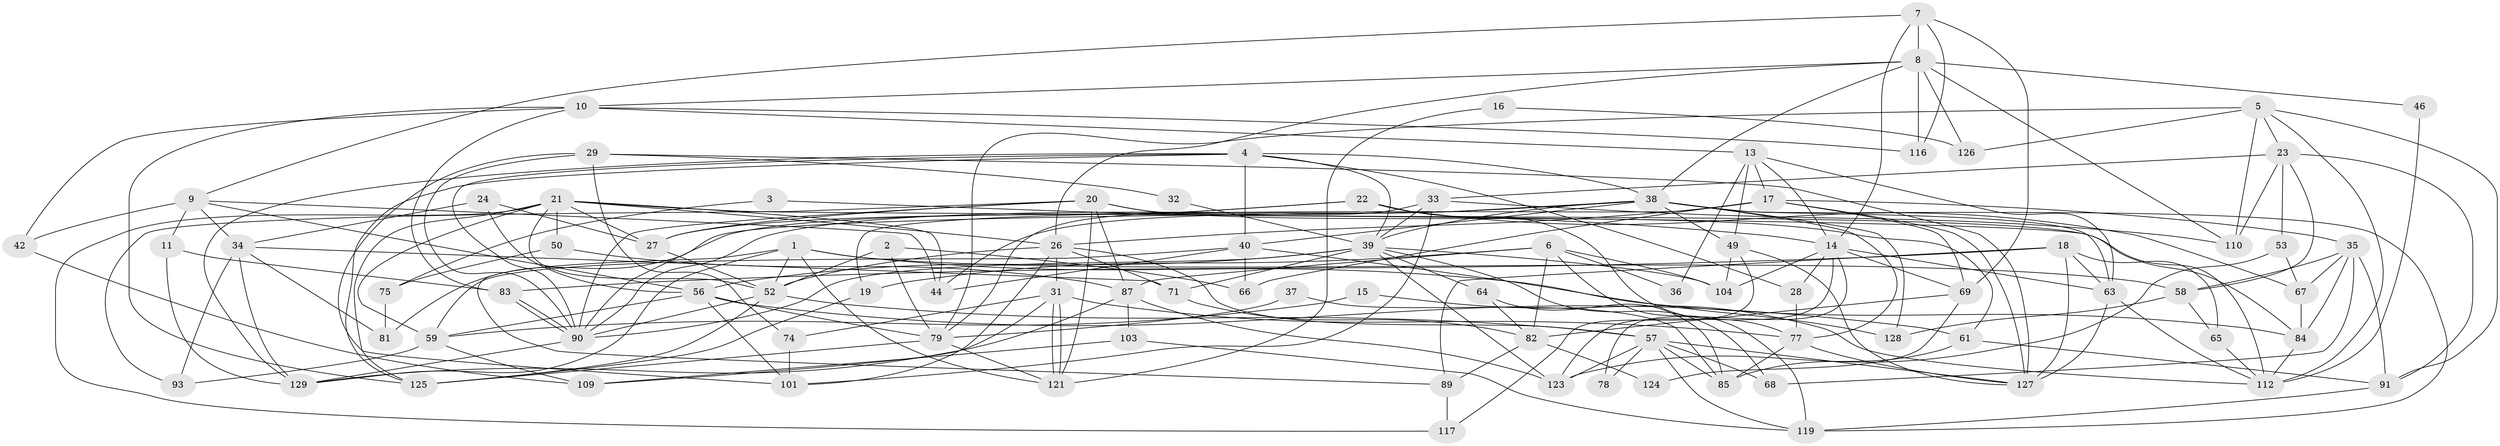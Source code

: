 // original degree distribution, {4: 0.21323529411764705, 3: 0.27941176470588236, 2: 0.15441176470588236, 6: 0.08088235294117647, 5: 0.20588235294117646, 8: 0.022058823529411766, 7: 0.04411764705882353}
// Generated by graph-tools (version 1.1) at 2025/11/02/27/25 16:11:21]
// undirected, 89 vertices, 219 edges
graph export_dot {
graph [start="1"]
  node [color=gray90,style=filled];
  1 [super="+51"];
  2;
  3;
  4 [super="+12"];
  5 [super="+25"];
  6 [super="+47"];
  7;
  8 [super="+106"];
  9 [super="+55"];
  10 [super="+45"];
  11 [super="+94"];
  13 [super="+120"];
  14 [super="+122"];
  15;
  16;
  17 [super="+97"];
  18;
  19;
  20 [super="+41"];
  21 [super="+62"];
  22 [super="+30"];
  23 [super="+86"];
  24 [super="+95"];
  26 [super="+113"];
  27 [super="+114"];
  28;
  29 [super="+111"];
  31 [super="+73"];
  32;
  33 [super="+76"];
  34 [super="+136"];
  35 [super="+43"];
  36;
  37;
  38 [super="+60"];
  39 [super="+54"];
  40 [super="+48"];
  42;
  44 [super="+80"];
  46;
  49;
  50;
  52 [super="+70"];
  53;
  56 [super="+72"];
  57 [super="+105"];
  58 [super="+99"];
  59 [super="+118"];
  61;
  63;
  64;
  65;
  66;
  67 [super="+92"];
  68;
  69 [super="+88"];
  71;
  74;
  75;
  77 [super="+96"];
  78;
  79;
  81;
  82 [super="+115"];
  83;
  84 [super="+102"];
  85 [super="+107"];
  87 [super="+108"];
  89;
  90 [super="+98"];
  91 [super="+100"];
  93;
  101;
  103 [super="+135"];
  104;
  109;
  110;
  112 [super="+130"];
  116;
  117 [super="+134"];
  119;
  121 [super="+131"];
  123;
  124;
  125;
  126;
  127 [super="+132"];
  128;
  129 [super="+133"];
  1 -- 84;
  1 -- 89;
  1 -- 129;
  1 -- 52;
  1 -- 121;
  1 -- 58;
  2 -- 66;
  2 -- 79;
  2 -- 52;
  3 -- 14;
  3 -- 75;
  4 -- 40;
  4 -- 39;
  4 -- 129;
  4 -- 38;
  4 -- 90;
  4 -- 28;
  4 -- 125;
  5 -- 110;
  5 -- 79;
  5 -- 23;
  5 -- 126;
  5 -- 91;
  5 -- 112;
  6 -- 119;
  6 -- 19;
  6 -- 36;
  6 -- 87;
  6 -- 104;
  6 -- 82;
  7 -- 14;
  7 -- 69;
  7 -- 116;
  7 -- 8;
  7 -- 9;
  8 -- 110;
  8 -- 46;
  8 -- 116;
  8 -- 38;
  8 -- 10;
  8 -- 126;
  8 -- 26;
  9 -- 56;
  9 -- 34;
  9 -- 42;
  9 -- 11;
  9 -- 44;
  10 -- 125;
  10 -- 42;
  10 -- 83;
  10 -- 116;
  10 -- 13;
  11 -- 129;
  11 -- 83;
  13 -- 49;
  13 -- 14;
  13 -- 17;
  13 -- 36;
  13 -- 63;
  14 -- 104;
  14 -- 63;
  14 -- 69;
  14 -- 78;
  14 -- 123;
  14 -- 28;
  15 -- 59;
  15 -- 112;
  16 -- 126;
  16 -- 121;
  17 -- 19;
  17 -- 26;
  17 -- 66;
  17 -- 69;
  17 -- 127;
  17 -- 35;
  18 -- 63;
  18 -- 83;
  18 -- 65;
  18 -- 89;
  18 -- 127;
  19 -- 125;
  20 -- 87;
  20 -- 93;
  20 -- 112;
  20 -- 121;
  20 -- 27;
  20 -- 61;
  20 -- 90;
  21 -- 125;
  21 -- 44;
  21 -- 50;
  21 -- 59;
  21 -- 52;
  21 -- 27;
  21 -- 117;
  21 -- 26;
  21 -- 84;
  22 -- 67;
  22 -- 27;
  22 -- 77;
  22 -- 90;
  23 -- 53;
  23 -- 110;
  23 -- 58 [weight=2];
  23 -- 91;
  23 -- 33;
  24 -- 56;
  24 -- 34;
  24 -- 27;
  26 -- 57;
  26 -- 52;
  26 -- 101;
  26 -- 71;
  26 -- 31;
  27 -- 52;
  28 -- 77;
  29 -- 74;
  29 -- 32;
  29 -- 127;
  29 -- 90;
  29 -- 101;
  31 -- 121 [weight=2];
  31 -- 121;
  31 -- 74;
  31 -- 109;
  31 -- 77;
  32 -- 39;
  33 -- 101;
  33 -- 110;
  33 -- 39;
  33 -- 79;
  34 -- 81;
  34 -- 71;
  34 -- 93 [weight=2];
  34 -- 129;
  35 -- 68;
  35 -- 91;
  35 -- 67;
  35 -- 58;
  35 -- 84;
  37 -- 85;
  37 -- 79;
  38 -- 90;
  38 -- 39;
  38 -- 77;
  38 -- 81 [weight=2];
  38 -- 119;
  38 -- 49;
  38 -- 128;
  38 -- 63;
  38 -- 40;
  38 -- 44;
  39 -- 64;
  39 -- 68;
  39 -- 71;
  39 -- 104;
  39 -- 123;
  39 -- 56;
  39 -- 90;
  40 -- 128;
  40 -- 66;
  40 -- 59;
  40 -- 44;
  42 -- 109;
  46 -- 112;
  49 -- 104;
  49 -- 117;
  49 -- 127;
  50 -- 87;
  50 -- 75;
  52 -- 57;
  52 -- 90;
  52 -- 125;
  53 -- 123;
  53 -- 67;
  56 -- 79;
  56 -- 61;
  56 -- 101;
  56 -- 59;
  57 -- 78;
  57 -- 85;
  57 -- 119;
  57 -- 123;
  57 -- 68;
  57 -- 127;
  58 -- 128;
  58 -- 65;
  59 -- 109;
  59 -- 93;
  61 -- 85;
  61 -- 91;
  63 -- 112;
  63 -- 127;
  64 -- 85;
  64 -- 82;
  65 -- 112;
  67 -- 84;
  69 -- 82;
  69 -- 124;
  71 -- 82;
  74 -- 101;
  75 -- 81;
  77 -- 85;
  77 -- 127;
  79 -- 125;
  79 -- 121;
  82 -- 89;
  82 -- 124;
  83 -- 90;
  83 -- 90;
  84 -- 112;
  87 -- 123;
  87 -- 129;
  87 -- 103 [weight=2];
  89 -- 117;
  90 -- 129;
  91 -- 119;
  103 -- 109;
  103 -- 119;
}
